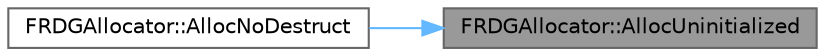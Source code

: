 digraph "FRDGAllocator::AllocUninitialized"
{
 // INTERACTIVE_SVG=YES
 // LATEX_PDF_SIZE
  bgcolor="transparent";
  edge [fontname=Helvetica,fontsize=10,labelfontname=Helvetica,labelfontsize=10];
  node [fontname=Helvetica,fontsize=10,shape=box,height=0.2,width=0.4];
  rankdir="RL";
  Node1 [id="Node000001",label="FRDGAllocator::AllocUninitialized",height=0.2,width=0.4,color="gray40", fillcolor="grey60", style="filled", fontcolor="black",tooltip="Allocates an uninitialized type without destructor tracking."];
  Node1 -> Node2 [id="edge1_Node000001_Node000002",dir="back",color="steelblue1",style="solid",tooltip=" "];
  Node2 [id="Node000002",label="FRDGAllocator::AllocNoDestruct",height=0.2,width=0.4,color="grey40", fillcolor="white", style="filled",URL="$d7/d8f/classFRDGAllocator.html#a16a6f4c40e8b34ca4bd8de9b5c832de9",tooltip="Allocates a C++ object with no destructor tracking (dangerous!)."];
}
